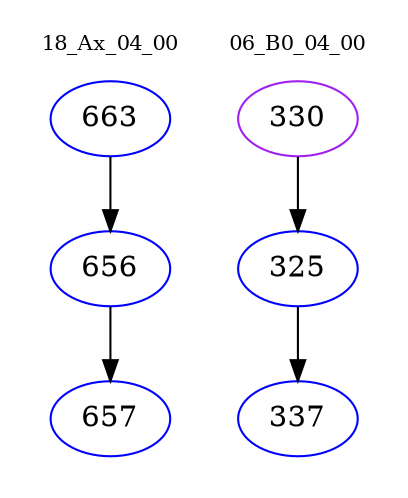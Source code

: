 digraph{
subgraph cluster_0 {
color = white
label = "18_Ax_04_00";
fontsize=10;
T0_663 [label="663", color="blue"]
T0_663 -> T0_656 [color="black"]
T0_656 [label="656", color="blue"]
T0_656 -> T0_657 [color="black"]
T0_657 [label="657", color="blue"]
}
subgraph cluster_1 {
color = white
label = "06_B0_04_00";
fontsize=10;
T1_330 [label="330", color="purple"]
T1_330 -> T1_325 [color="black"]
T1_325 [label="325", color="blue"]
T1_325 -> T1_337 [color="black"]
T1_337 [label="337", color="blue"]
}
}
